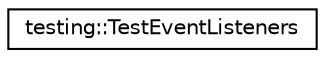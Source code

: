 digraph G
{
  edge [fontname="Helvetica",fontsize="10",labelfontname="Helvetica",labelfontsize="10"];
  node [fontname="Helvetica",fontsize="10",shape=record];
  rankdir="LR";
  Node1 [label="testing::TestEventListeners",height=0.2,width=0.4,color="black", fillcolor="white", style="filled",URL="$classtesting_1_1TestEventListeners.html"];
}
